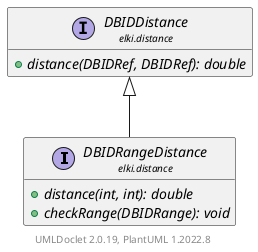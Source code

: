 @startuml
    remove .*\.(Instance|Par|Parameterizer|Factory)$
    set namespaceSeparator none
    hide empty fields
    hide empty methods

    interface "<size:14>DBIDRangeDistance\n<size:10>elki.distance" as elki.distance.DBIDRangeDistance [[DBIDRangeDistance.html]] {
        {abstract} +distance(int, int): double
        {abstract} +checkRange(DBIDRange): void
    }

    interface "<size:14>DBIDDistance\n<size:10>elki.distance" as elki.distance.DBIDDistance [[DBIDDistance.html]] {
        {abstract} +distance(DBIDRef, DBIDRef): double
    }

    elki.distance.DBIDDistance <|-- elki.distance.DBIDRangeDistance

    center footer UMLDoclet 2.0.19, PlantUML 1.2022.8
@enduml
